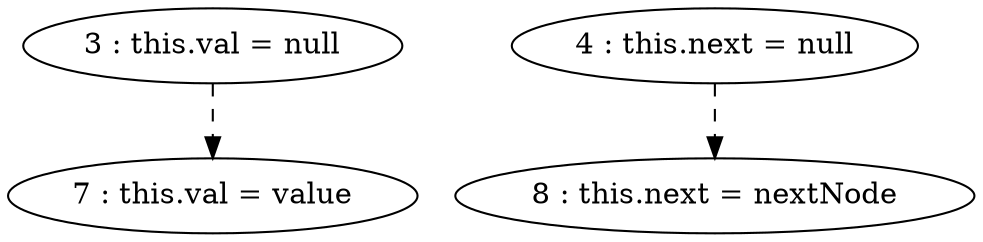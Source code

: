 digraph G {
"3 : this.val = null"
"3 : this.val = null" -> "7 : this.val = value" [style=dashed]
"4 : this.next = null"
"4 : this.next = null" -> "8 : this.next = nextNode" [style=dashed]
"7 : this.val = value"
"8 : this.next = nextNode"
}